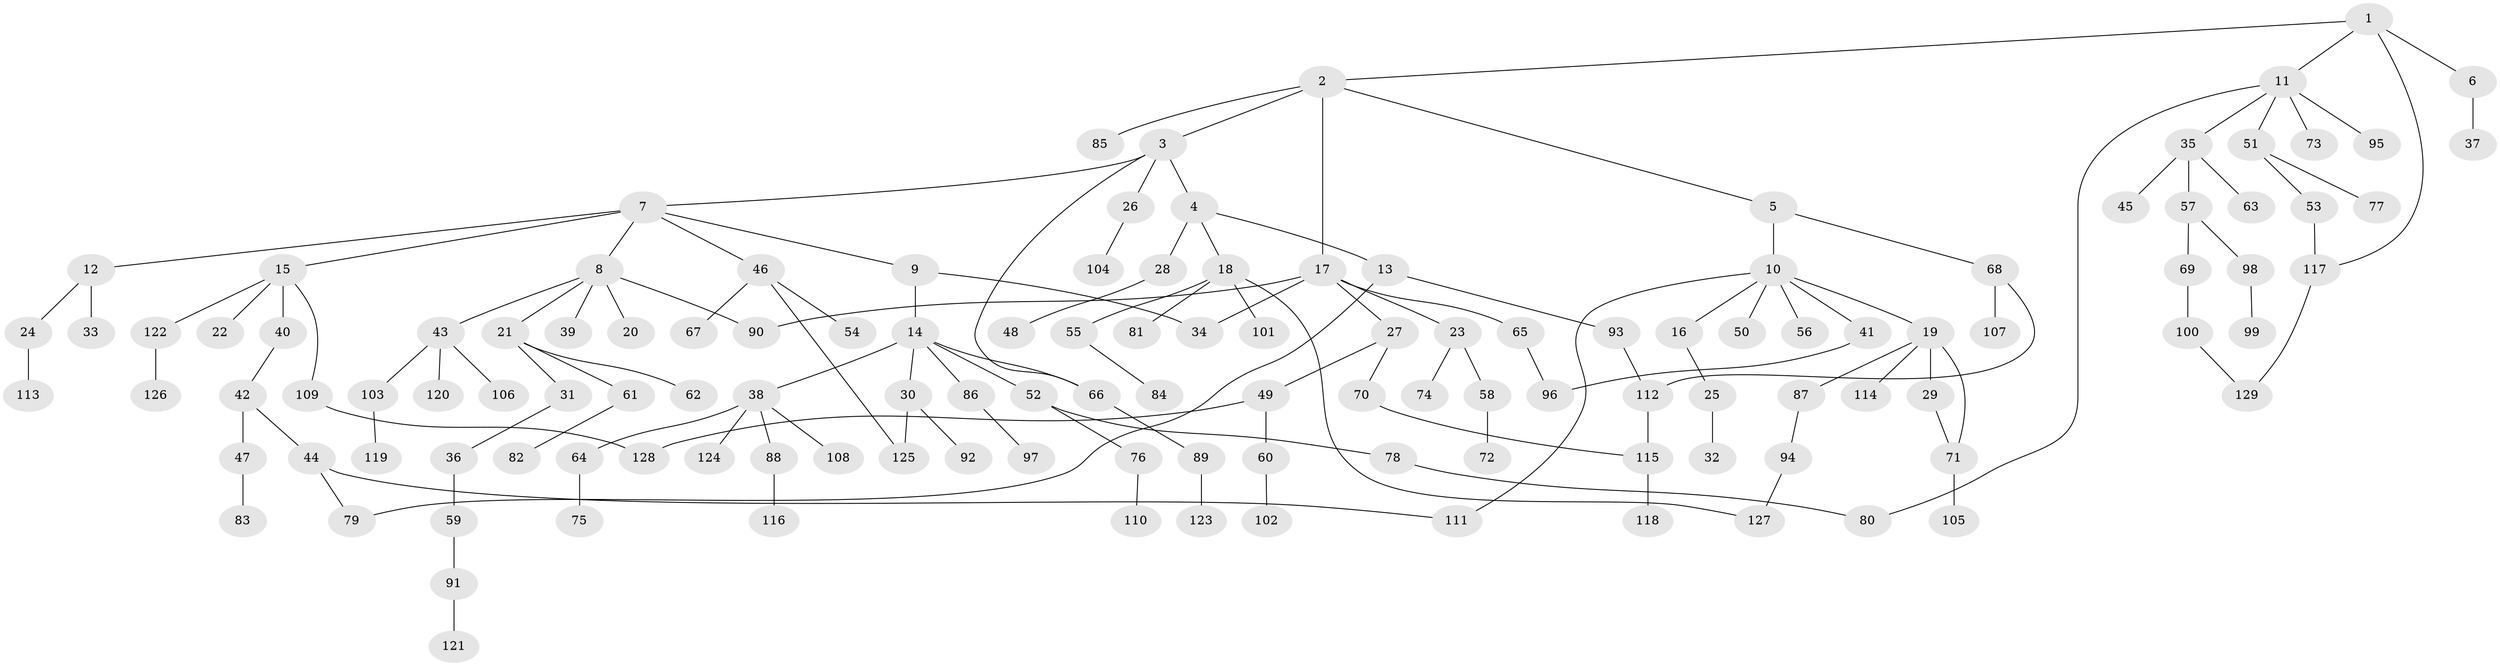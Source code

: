 // coarse degree distribution, {4: 0.08888888888888889, 5: 0.05555555555555555, 3: 0.1, 1: 0.4, 9: 0.011111111111111112, 6: 0.03333333333333333, 2: 0.3, 7: 0.011111111111111112}
// Generated by graph-tools (version 1.1) at 2025/17/03/04/25 18:17:12]
// undirected, 129 vertices, 143 edges
graph export_dot {
graph [start="1"]
  node [color=gray90,style=filled];
  1;
  2;
  3;
  4;
  5;
  6;
  7;
  8;
  9;
  10;
  11;
  12;
  13;
  14;
  15;
  16;
  17;
  18;
  19;
  20;
  21;
  22;
  23;
  24;
  25;
  26;
  27;
  28;
  29;
  30;
  31;
  32;
  33;
  34;
  35;
  36;
  37;
  38;
  39;
  40;
  41;
  42;
  43;
  44;
  45;
  46;
  47;
  48;
  49;
  50;
  51;
  52;
  53;
  54;
  55;
  56;
  57;
  58;
  59;
  60;
  61;
  62;
  63;
  64;
  65;
  66;
  67;
  68;
  69;
  70;
  71;
  72;
  73;
  74;
  75;
  76;
  77;
  78;
  79;
  80;
  81;
  82;
  83;
  84;
  85;
  86;
  87;
  88;
  89;
  90;
  91;
  92;
  93;
  94;
  95;
  96;
  97;
  98;
  99;
  100;
  101;
  102;
  103;
  104;
  105;
  106;
  107;
  108;
  109;
  110;
  111;
  112;
  113;
  114;
  115;
  116;
  117;
  118;
  119;
  120;
  121;
  122;
  123;
  124;
  125;
  126;
  127;
  128;
  129;
  1 -- 2;
  1 -- 6;
  1 -- 11;
  1 -- 117;
  2 -- 3;
  2 -- 5;
  2 -- 17;
  2 -- 85;
  3 -- 4;
  3 -- 7;
  3 -- 26;
  3 -- 66;
  4 -- 13;
  4 -- 18;
  4 -- 28;
  5 -- 10;
  5 -- 68;
  6 -- 37;
  7 -- 8;
  7 -- 9;
  7 -- 12;
  7 -- 15;
  7 -- 46;
  8 -- 20;
  8 -- 21;
  8 -- 39;
  8 -- 43;
  8 -- 90;
  9 -- 14;
  9 -- 34;
  10 -- 16;
  10 -- 19;
  10 -- 41;
  10 -- 50;
  10 -- 56;
  10 -- 111;
  11 -- 35;
  11 -- 51;
  11 -- 73;
  11 -- 95;
  11 -- 80;
  12 -- 24;
  12 -- 33;
  13 -- 79;
  13 -- 93;
  14 -- 30;
  14 -- 38;
  14 -- 52;
  14 -- 86;
  14 -- 66;
  15 -- 22;
  15 -- 40;
  15 -- 109;
  15 -- 122;
  16 -- 25;
  17 -- 23;
  17 -- 27;
  17 -- 65;
  17 -- 90;
  17 -- 34;
  18 -- 55;
  18 -- 81;
  18 -- 101;
  18 -- 127;
  19 -- 29;
  19 -- 71;
  19 -- 87;
  19 -- 114;
  21 -- 31;
  21 -- 61;
  21 -- 62;
  23 -- 58;
  23 -- 74;
  24 -- 113;
  25 -- 32;
  26 -- 104;
  27 -- 49;
  27 -- 70;
  28 -- 48;
  29 -- 71;
  30 -- 92;
  30 -- 125;
  31 -- 36;
  35 -- 45;
  35 -- 57;
  35 -- 63;
  36 -- 59;
  38 -- 64;
  38 -- 88;
  38 -- 108;
  38 -- 124;
  40 -- 42;
  41 -- 96;
  42 -- 44;
  42 -- 47;
  43 -- 103;
  43 -- 106;
  43 -- 120;
  44 -- 111;
  44 -- 79;
  46 -- 54;
  46 -- 67;
  46 -- 125;
  47 -- 83;
  49 -- 60;
  49 -- 128;
  51 -- 53;
  51 -- 77;
  52 -- 76;
  52 -- 78;
  53 -- 117;
  55 -- 84;
  57 -- 69;
  57 -- 98;
  58 -- 72;
  59 -- 91;
  60 -- 102;
  61 -- 82;
  64 -- 75;
  65 -- 96;
  66 -- 89;
  68 -- 107;
  68 -- 112;
  69 -- 100;
  70 -- 115;
  71 -- 105;
  76 -- 110;
  78 -- 80;
  86 -- 97;
  87 -- 94;
  88 -- 116;
  89 -- 123;
  91 -- 121;
  93 -- 112;
  94 -- 127;
  98 -- 99;
  100 -- 129;
  103 -- 119;
  109 -- 128;
  112 -- 115;
  115 -- 118;
  117 -- 129;
  122 -- 126;
}
